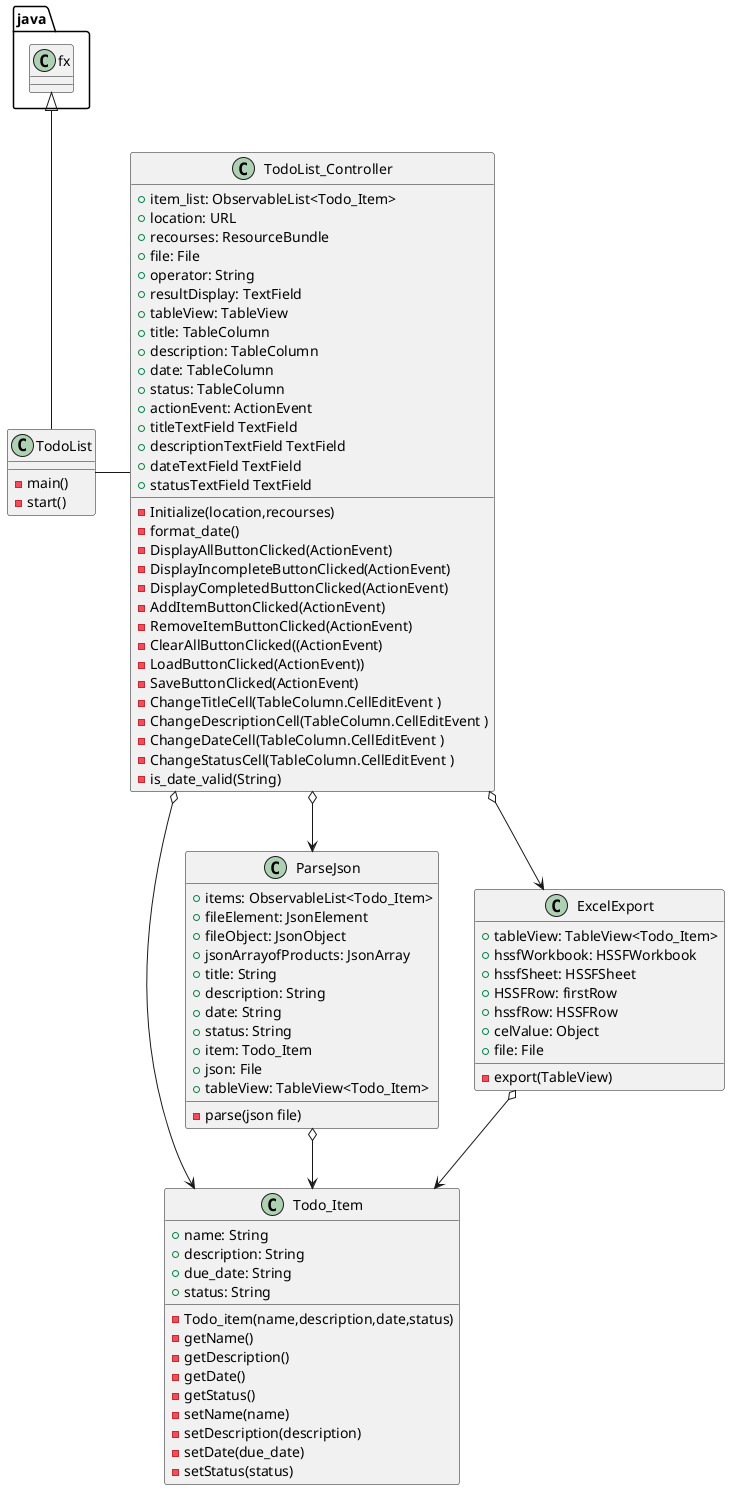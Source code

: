@startuml
'https://plantuml.com/class-diagram

class TodoList{
    - main()
    - start()
}

class TodoList_Controller{
    + item_list: ObservableList<Todo_Item>
    + location: URL
    + recourses: ResourceBundle
    + file: File
    + operator: String
    + resultDisplay: TextField
    + tableView: TableView
    + title: TableColumn
    + description: TableColumn
    + date: TableColumn
    + status: TableColumn
    + actionEvent: ActionEvent
    + titleTextField TextField
    + descriptionTextField TextField
    + dateTextField TextField
    + statusTextField TextField

    - Initialize(location,recourses)
    - format_date()
    - DisplayAllButtonClicked(ActionEvent)
    - DisplayIncompleteButtonClicked(ActionEvent)
    - DisplayCompletedButtonClicked(ActionEvent)
    - AddItemButtonClicked(ActionEvent)
    - RemoveItemButtonClicked(ActionEvent)
    - ClearAllButtonClicked((ActionEvent)
    - LoadButtonClicked(ActionEvent))
    - SaveButtonClicked(ActionEvent)
    - ChangeTitleCell(TableColumn.CellEditEvent )
    - ChangeDescriptionCell(TableColumn.CellEditEvent )
    - ChangeDateCell(TableColumn.CellEditEvent )
    - ChangeStatusCell(TableColumn.CellEditEvent )
    - is_date_valid(String)
}

class Todo_Item{
    + name: String
    + description: String
    + due_date: String
    + status: String

    - Todo_item(name,description,date,status)
    - getName()
    - getDescription()
    - getDate()
    - getStatus()
    - setName(name)
    - setDescription(description)
    - setDate(due_date)
    - setStatus(status)
}

class ParseJson{
    + items: ObservableList<Todo_Item>
    + fileElement: JsonElement
    + fileObject: JsonObject
    + jsonArrayofProducts: JsonArray
    + title: String
    + description: String
    + date: String
    + status: String
    + item: Todo_Item
    + json: File
    + tableView: TableView<Todo_Item>

    - parse(json file)
}

class ExcelExport{
    + tableView: TableView<Todo_Item>
    + hssfWorkbook: HSSFWorkbook
    + hssfSheet: HSSFSheet
    + HSSFRow: firstRow
    + hssfRow: HSSFRow
    + celValue: Object
    + file: File

    - export(TableView)
}

java.fx <|-- TodoList

TodoList_Controller o--> Todo_Item
TodoList_Controller o--> ParseJson
TodoList_Controller o--> ExcelExport

ParseJson o--> Todo_Item
ExcelExport o--> Todo_Item


TodoList - TodoList_Controller
@enduml